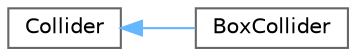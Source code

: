digraph "그래픽컬한 클래스 계통도"
{
 // LATEX_PDF_SIZE
  bgcolor="transparent";
  edge [fontname=Helvetica,fontsize=10,labelfontname=Helvetica,labelfontsize=10];
  node [fontname=Helvetica,fontsize=10,shape=box,height=0.2,width=0.4];
  rankdir="LR";
  Node0 [id="Node000000",label="Collider",height=0.2,width=0.4,color="grey40", fillcolor="white", style="filled",URL="$class_collider.html",tooltip=" "];
  Node0 -> Node1 [id="edge1_Node000000_Node000001",dir="back",color="steelblue1",style="solid",tooltip=" "];
  Node1 [id="Node000001",label="BoxCollider",height=0.2,width=0.4,color="grey40", fillcolor="white", style="filled",URL="$class_box_collider.html",tooltip=" "];
}
